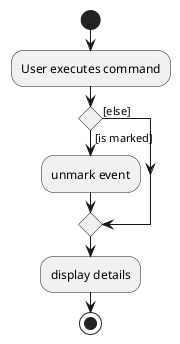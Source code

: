 @startuml
start
:User executes command;

if () then ([is marked])
    :unmark event;
else ([else])
endif
:display details;
stop
@enduml